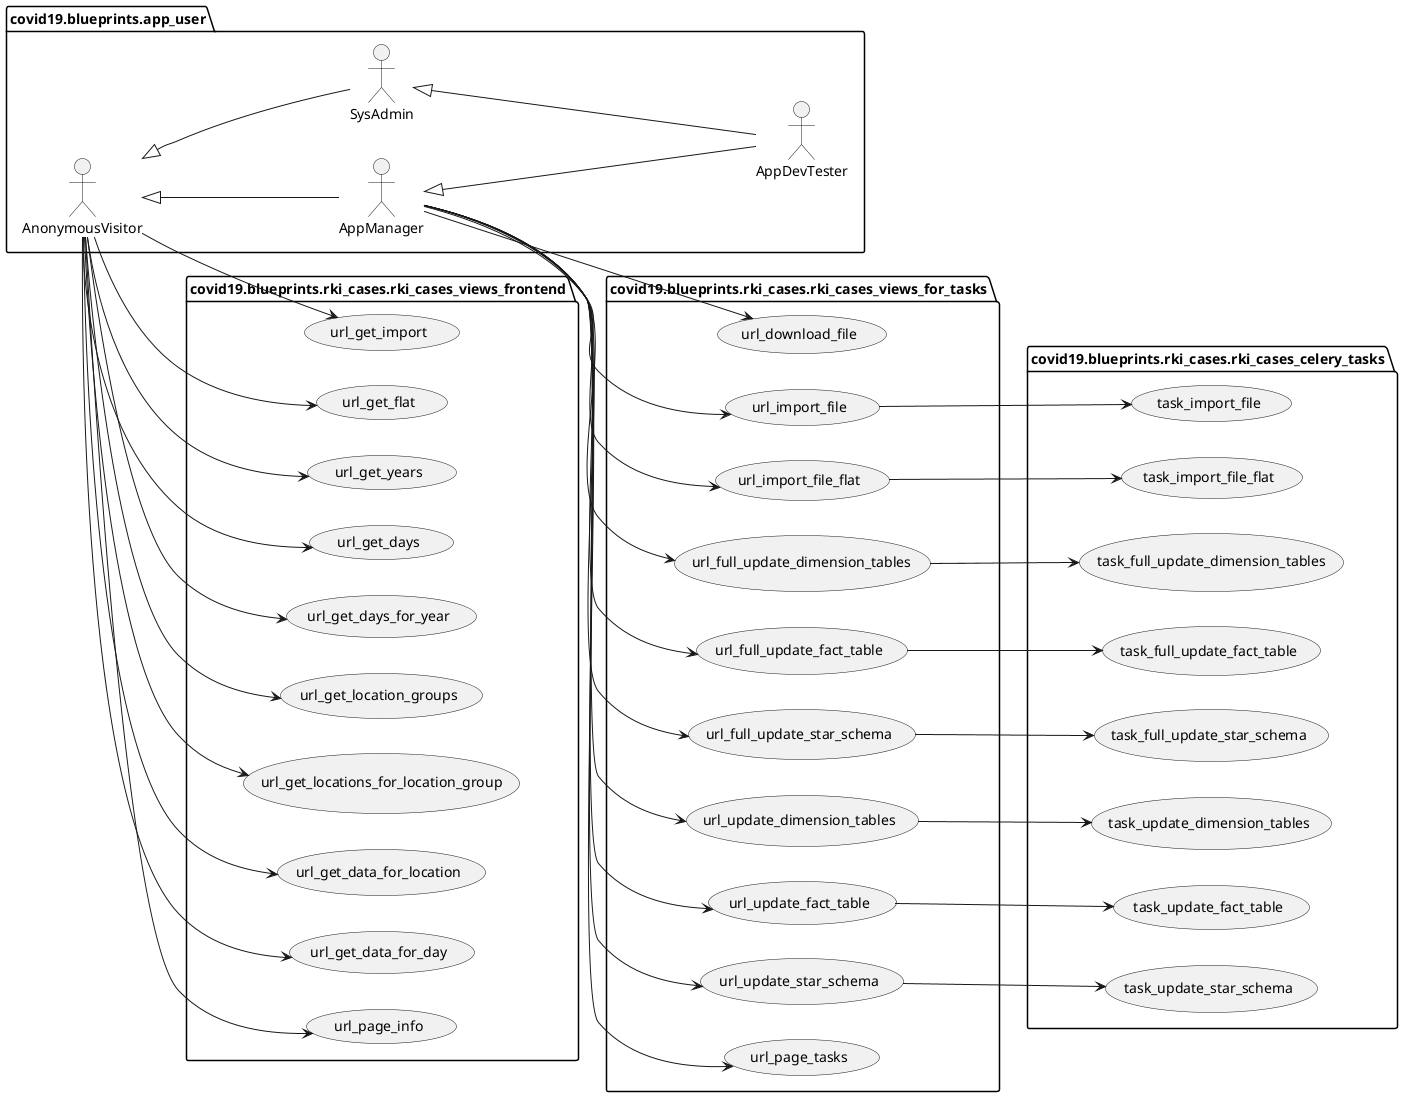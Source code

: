@startuml
left to right direction
package covid19.blueprints.app_user {
	actor AnonymousVisitor as vu
	actor AppManager as au
	actor SysAdmin as su
	actor AppDevTester as du
}
package covid19.blueprints.app_user {
	vu <|-- au
	vu <|-- su
	su <|-- du
	au <|-- du
}
package covid19.blueprints.rki_cases.rki_cases_views_frontend {
	usecase url_get_import as UC30
	usecase url_get_flat as UC31
	usecase url_get_years as UC40
	usecase url_get_days as UC41
	usecase url_get_days_for_year as UC42
	usecase url_get_location_groups as UC43
	usecase url_get_locations_for_location_group as UC44
	usecase url_get_data_for_location as UC45
	usecase url_get_data_for_day as UC46
    usecase url_page_info as UC80
}
vu --> UC30
vu --> UC31
vu --> UC40
vu --> UC41
vu --> UC42
vu --> UC43
vu --> UC44
vu --> UC45
vu --> UC46
vu --> UC80
package covid19.blueprints.rki_cases.rki_cases_views_for_tasks {
	usecase url_download_file as UC1
	usecase url_import_file as UC2
	usecase url_import_file_flat as UC3
	usecase url_full_update_dimension_tables as UC10
	usecase url_full_update_fact_table as UC11
	usecase url_full_update_star_schema as UC12
	usecase url_update_dimension_tables as UC20
	usecase url_update_fact_table as UC21
	usecase url_update_star_schema as UC22
    usecase url_page_tasks as UC81
}
au --> UC1
au --> UC2
au --> UC3
au --> UC10
au --> UC11
au --> UC12
au --> UC20
au --> UC21
au --> UC22
au --> UC81
package covid19.blueprints.rki_cases.rki_cases_celery_tasks {
	usecase task_import_file as UC102
	usecase task_import_file_flat as UC103
	usecase task_full_update_dimension_tables as UC110
	usecase task_full_update_fact_table as UC111
	usecase task_full_update_star_schema as UC112
	usecase task_update_dimension_tables as UC120
	usecase task_update_fact_table as UC121
	usecase task_update_star_schema as UC122
}
UC2 --> UC102
UC3 --> UC103
UC10 --> UC110
UC11 --> UC111
UC12 --> UC112
UC20 --> UC120
UC21 --> UC121
UC22 --> UC122
@enduml
